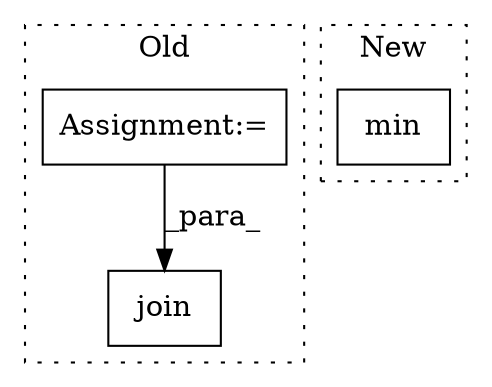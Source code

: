 digraph G {
subgraph cluster0 {
1 [label="join" a="32" s="7832,7842" l="5,1" shape="box"];
3 [label="Assignment:=" a="7" s="7549" l="1" shape="box"];
label = "Old";
style="dotted";
}
subgraph cluster1 {
2 [label="min" a="32" s="8055,8082" l="4,1" shape="box"];
label = "New";
style="dotted";
}
3 -> 1 [label="_para_"];
}